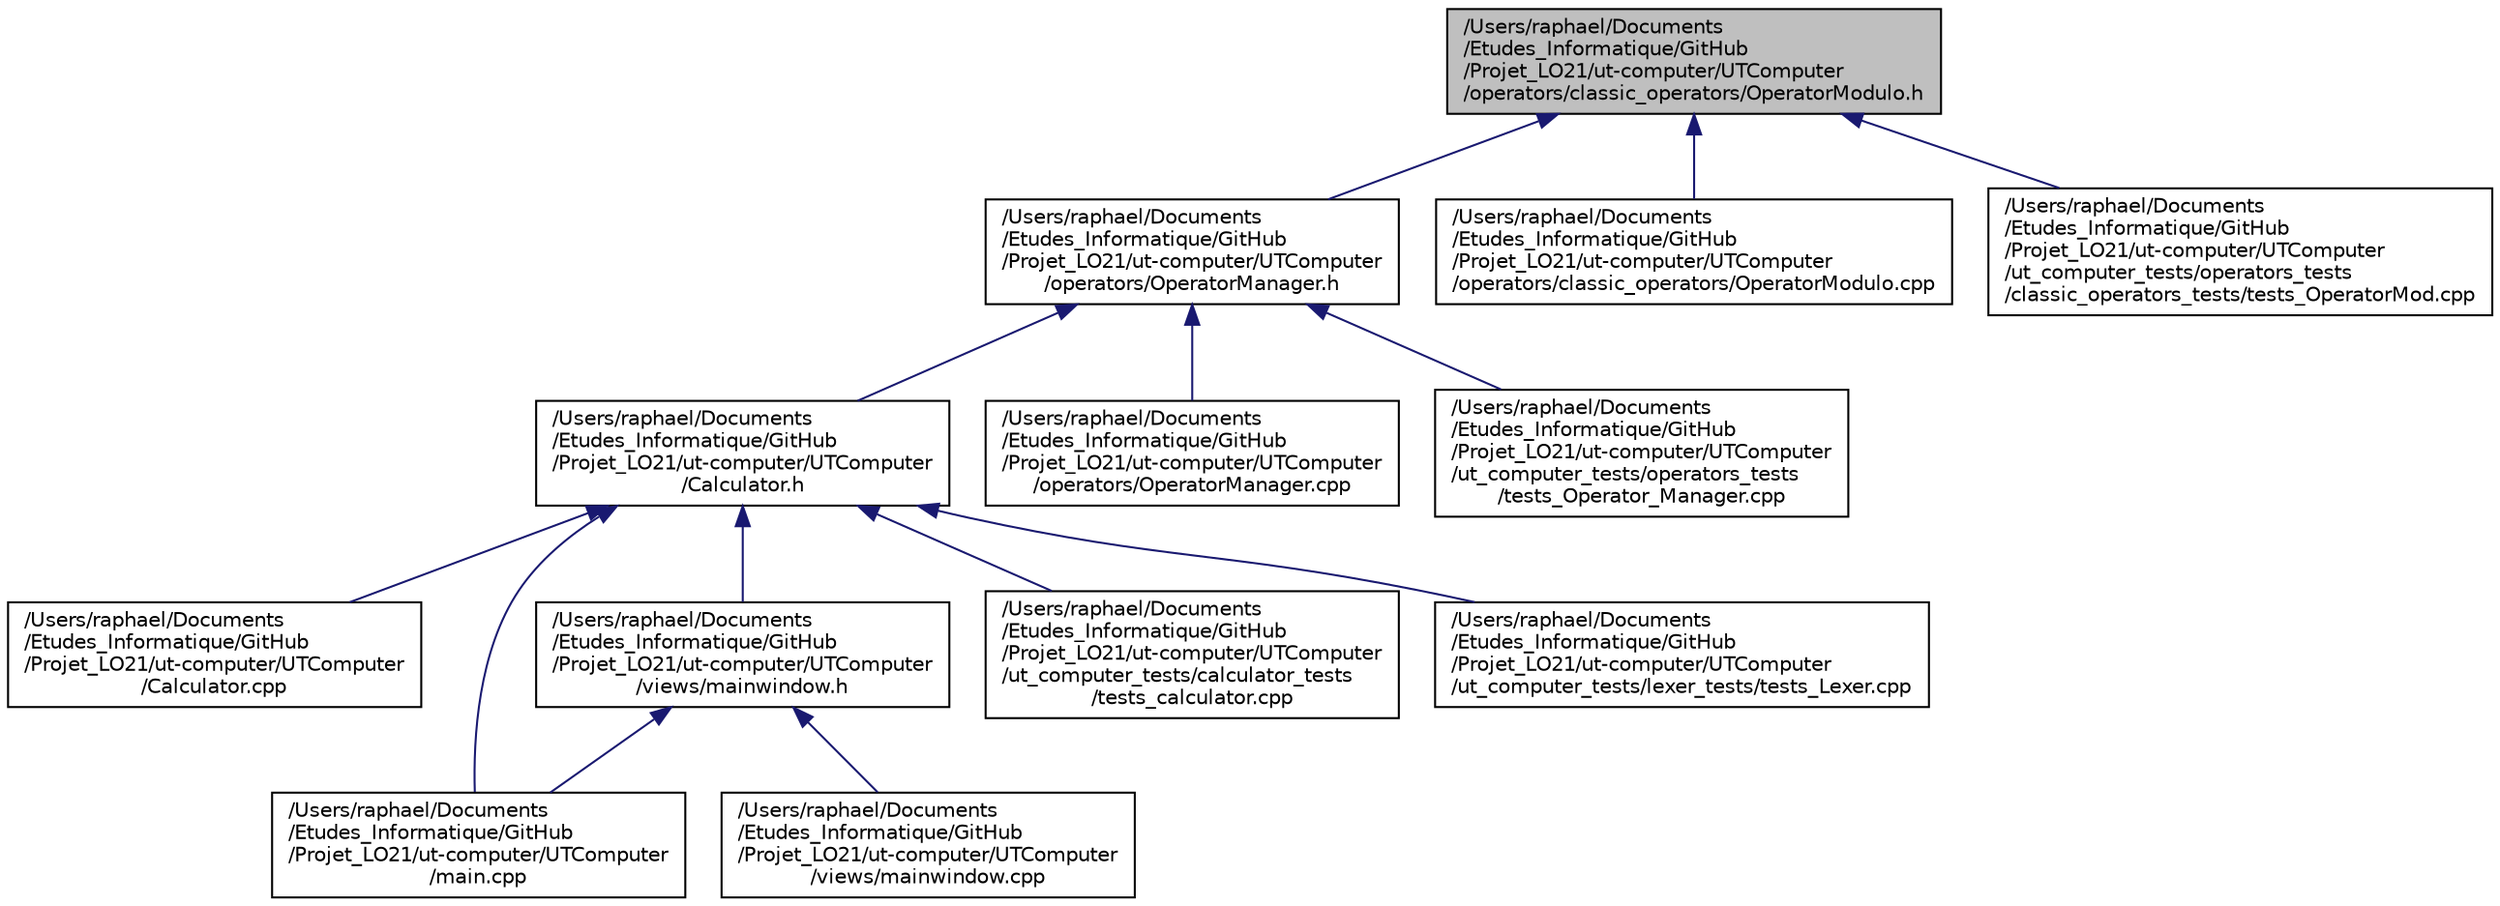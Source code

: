 digraph "/Users/raphael/Documents/Etudes_Informatique/GitHub/Projet_LO21/ut-computer/UTComputer/operators/classic_operators/OperatorModulo.h"
{
  edge [fontname="Helvetica",fontsize="10",labelfontname="Helvetica",labelfontsize="10"];
  node [fontname="Helvetica",fontsize="10",shape=record];
  Node1 [label="/Users/raphael/Documents\l/Etudes_Informatique/GitHub\l/Projet_LO21/ut-computer/UTComputer\l/operators/classic_operators/OperatorModulo.h",height=0.2,width=0.4,color="black", fillcolor="grey75", style="filled", fontcolor="black"];
  Node1 -> Node2 [dir="back",color="midnightblue",fontsize="10",style="solid",fontname="Helvetica"];
  Node2 [label="/Users/raphael/Documents\l/Etudes_Informatique/GitHub\l/Projet_LO21/ut-computer/UTComputer\l/operators/OperatorManager.h",height=0.2,width=0.4,color="black", fillcolor="white", style="filled",URL="$_operator_manager_8h.html"];
  Node2 -> Node3 [dir="back",color="midnightblue",fontsize="10",style="solid",fontname="Helvetica"];
  Node3 [label="/Users/raphael/Documents\l/Etudes_Informatique/GitHub\l/Projet_LO21/ut-computer/UTComputer\l/Calculator.h",height=0.2,width=0.4,color="black", fillcolor="white", style="filled",URL="$_calculator_8h.html"];
  Node3 -> Node4 [dir="back",color="midnightblue",fontsize="10",style="solid",fontname="Helvetica"];
  Node4 [label="/Users/raphael/Documents\l/Etudes_Informatique/GitHub\l/Projet_LO21/ut-computer/UTComputer\l/Calculator.cpp",height=0.2,width=0.4,color="black", fillcolor="white", style="filled",URL="$_calculator_8cpp.html"];
  Node3 -> Node5 [dir="back",color="midnightblue",fontsize="10",style="solid",fontname="Helvetica"];
  Node5 [label="/Users/raphael/Documents\l/Etudes_Informatique/GitHub\l/Projet_LO21/ut-computer/UTComputer\l/views/mainwindow.h",height=0.2,width=0.4,color="black", fillcolor="white", style="filled",URL="$mainwindow_8h.html"];
  Node5 -> Node6 [dir="back",color="midnightblue",fontsize="10",style="solid",fontname="Helvetica"];
  Node6 [label="/Users/raphael/Documents\l/Etudes_Informatique/GitHub\l/Projet_LO21/ut-computer/UTComputer\l/main.cpp",height=0.2,width=0.4,color="black", fillcolor="white", style="filled",URL="$main_8cpp.html"];
  Node5 -> Node7 [dir="back",color="midnightblue",fontsize="10",style="solid",fontname="Helvetica"];
  Node7 [label="/Users/raphael/Documents\l/Etudes_Informatique/GitHub\l/Projet_LO21/ut-computer/UTComputer\l/views/mainwindow.cpp",height=0.2,width=0.4,color="black", fillcolor="white", style="filled",URL="$mainwindow_8cpp.html"];
  Node3 -> Node6 [dir="back",color="midnightblue",fontsize="10",style="solid",fontname="Helvetica"];
  Node3 -> Node8 [dir="back",color="midnightblue",fontsize="10",style="solid",fontname="Helvetica"];
  Node8 [label="/Users/raphael/Documents\l/Etudes_Informatique/GitHub\l/Projet_LO21/ut-computer/UTComputer\l/ut_computer_tests/calculator_tests\l/tests_calculator.cpp",height=0.2,width=0.4,color="black", fillcolor="white", style="filled",URL="$tests__calculator_8cpp.html"];
  Node3 -> Node9 [dir="back",color="midnightblue",fontsize="10",style="solid",fontname="Helvetica"];
  Node9 [label="/Users/raphael/Documents\l/Etudes_Informatique/GitHub\l/Projet_LO21/ut-computer/UTComputer\l/ut_computer_tests/lexer_tests/tests_Lexer.cpp",height=0.2,width=0.4,color="black", fillcolor="white", style="filled",URL="$tests___lexer_8cpp.html"];
  Node2 -> Node10 [dir="back",color="midnightblue",fontsize="10",style="solid",fontname="Helvetica"];
  Node10 [label="/Users/raphael/Documents\l/Etudes_Informatique/GitHub\l/Projet_LO21/ut-computer/UTComputer\l/operators/OperatorManager.cpp",height=0.2,width=0.4,color="black", fillcolor="white", style="filled",URL="$_operator_manager_8cpp.html"];
  Node2 -> Node11 [dir="back",color="midnightblue",fontsize="10",style="solid",fontname="Helvetica"];
  Node11 [label="/Users/raphael/Documents\l/Etudes_Informatique/GitHub\l/Projet_LO21/ut-computer/UTComputer\l/ut_computer_tests/operators_tests\l/tests_Operator_Manager.cpp",height=0.2,width=0.4,color="black", fillcolor="white", style="filled",URL="$tests___operator___manager_8cpp.html"];
  Node1 -> Node12 [dir="back",color="midnightblue",fontsize="10",style="solid",fontname="Helvetica"];
  Node12 [label="/Users/raphael/Documents\l/Etudes_Informatique/GitHub\l/Projet_LO21/ut-computer/UTComputer\l/operators/classic_operators/OperatorModulo.cpp",height=0.2,width=0.4,color="black", fillcolor="white", style="filled",URL="$_operator_modulo_8cpp.html"];
  Node1 -> Node13 [dir="back",color="midnightblue",fontsize="10",style="solid",fontname="Helvetica"];
  Node13 [label="/Users/raphael/Documents\l/Etudes_Informatique/GitHub\l/Projet_LO21/ut-computer/UTComputer\l/ut_computer_tests/operators_tests\l/classic_operators_tests/tests_OperatorMod.cpp",height=0.2,width=0.4,color="black", fillcolor="white", style="filled",URL="$tests___operator_mod_8cpp.html"];
}
